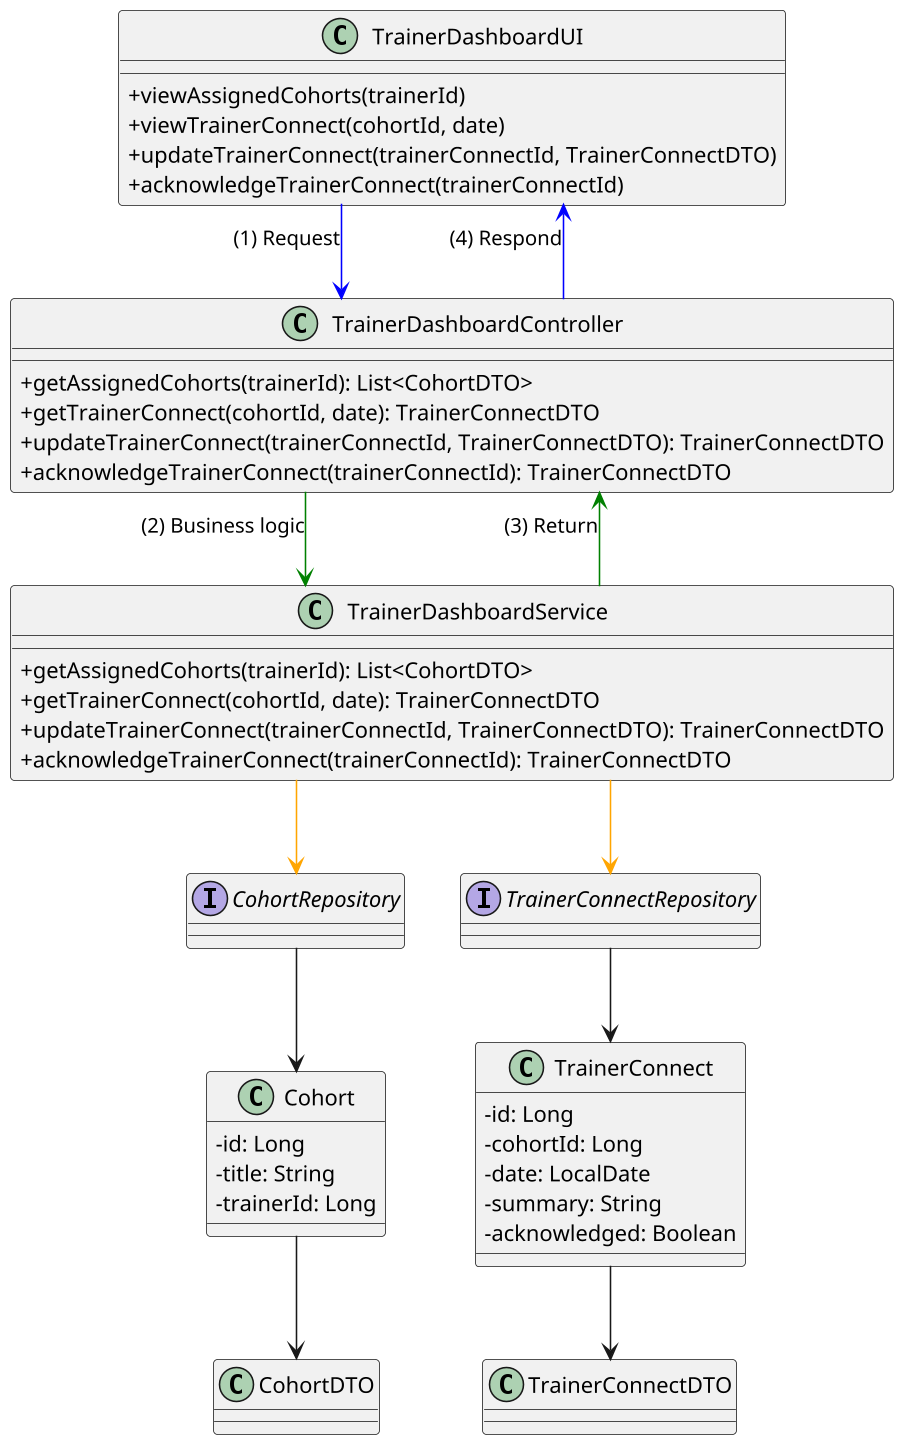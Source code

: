 @startuml
skinparam classAttributeIconSize 0
skinparam linetype ortho
skinparam dpi 150

' ==== FRONTEND ====
class TrainerDashboardUI {
  +viewAssignedCohorts(trainerId)
  +viewTrainerConnect(cohortId, date)
  +updateTrainerConnect(trainerConnectId, TrainerConnectDTO)
  +acknowledgeTrainerConnect(trainerConnectId)
}

' ==== CONTROLLER ====
class TrainerDashboardController {
  +getAssignedCohorts(trainerId): List<CohortDTO>
  +getTrainerConnect(cohortId, date): TrainerConnectDTO
  +updateTrainerConnect(trainerConnectId, TrainerConnectDTO): TrainerConnectDTO
  +acknowledgeTrainerConnect(trainerConnectId): TrainerConnectDTO
}

' ==== SERVICE ====
class TrainerDashboardService {
  +getAssignedCohorts(trainerId): List<CohortDTO>
  +getTrainerConnect(cohortId, date): TrainerConnectDTO
  +updateTrainerConnect(trainerConnectId, TrainerConnectDTO): TrainerConnectDTO
  +acknowledgeTrainerConnect(trainerConnectId): TrainerConnectDTO
}

' ==== REPOSITORIES ====
interface CohortRepository
interface TrainerConnectRepository

' ==== ENTITIES ====
class Cohort {
  -id: Long
  -title: String
  -trainerId: Long
}

class TrainerConnect {
  -id: Long
  -cohortId: Long
  -date: LocalDate
  -summary: String
  -acknowledged: Boolean
}

' ==== DTOs ====
class CohortDTO
class TrainerConnectDTO

' ==== RELATIONSHIPS ====
TrainerDashboardUI -[#blue]-> TrainerDashboardController : (1) Request
TrainerDashboardController -[#green]-> TrainerDashboardService : (2) Business logic
TrainerDashboardService -[#orange]-> CohortRepository
TrainerDashboardService -[#orange]-> TrainerConnectRepository
TrainerDashboardService -[#green]-> TrainerDashboardController : (3) Return
TrainerDashboardController -[#blue]-> TrainerDashboardUI : (4) Respond

CohortRepository --> Cohort
TrainerConnectRepository --> TrainerConnect

Cohort --> CohortDTO
TrainerConnect --> TrainerConnectDTO

@enduml
